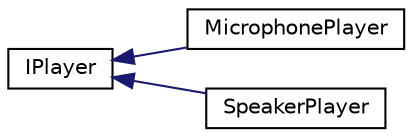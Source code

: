 digraph "Graphical Class Hierarchy"
{
 // LATEX_PDF_SIZE
  edge [fontname="Helvetica",fontsize="10",labelfontname="Helvetica",labelfontsize="10"];
  node [fontname="Helvetica",fontsize="10",shape=record];
  rankdir="LR";
  Node0 [label="IPlayer",height=0.2,width=0.4,color="black", fillcolor="white", style="filled",URL="$class_i_player.html",tooltip=" "];
  Node0 -> Node1 [dir="back",color="midnightblue",fontsize="10",style="solid",fontname="Helvetica"];
  Node1 [label="MicrophonePlayer",height=0.2,width=0.4,color="black", fillcolor="white", style="filled",URL="$class_microphone_player.html",tooltip=" "];
  Node0 -> Node2 [dir="back",color="midnightblue",fontsize="10",style="solid",fontname="Helvetica"];
  Node2 [label="SpeakerPlayer",height=0.2,width=0.4,color="black", fillcolor="white", style="filled",URL="$class_speaker_player.html",tooltip=" "];
}
